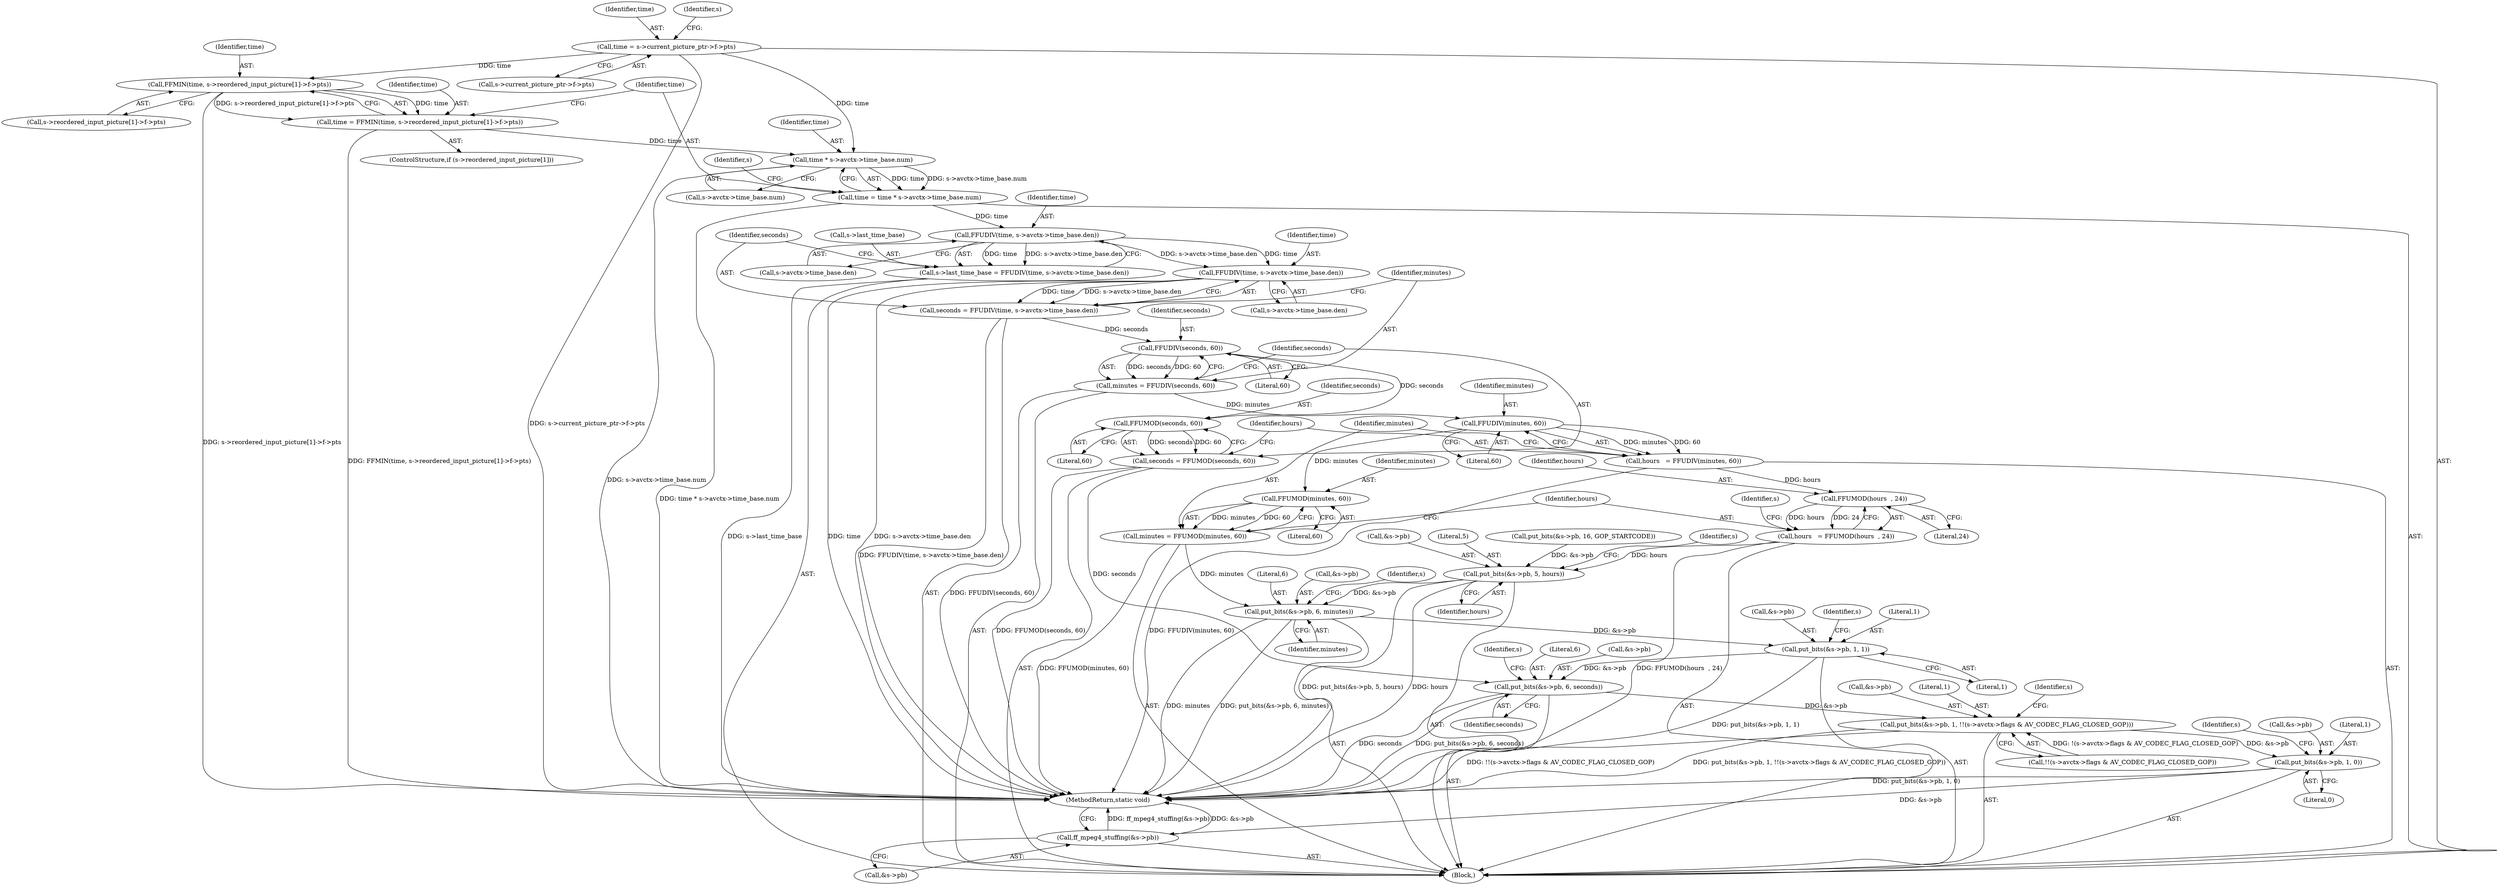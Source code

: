 digraph "0_FFmpeg_e1182fac1afba92a4975917823a5f644bee7e6e8@array" {
"1000139" [label="(Call,FFMIN(time, s->reordered_input_picture[1]->f->pts))"];
"1000122" [label="(Call,time = s->current_picture_ptr->f->pts)"];
"1000137" [label="(Call,time = FFMIN(time, s->reordered_input_picture[1]->f->pts))"];
"1000152" [label="(Call,time * s->avctx->time_base.num)"];
"1000150" [label="(Call,time = time * s->avctx->time_base.num)"];
"1000165" [label="(Call,FFUDIV(time, s->avctx->time_base.den))"];
"1000161" [label="(Call,s->last_time_base = FFUDIV(time, s->avctx->time_base.den))"];
"1000176" [label="(Call,FFUDIV(time, s->avctx->time_base.den))"];
"1000174" [label="(Call,seconds = FFUDIV(time, s->avctx->time_base.den))"];
"1000187" [label="(Call,FFUDIV(seconds, 60))"];
"1000185" [label="(Call,minutes = FFUDIV(seconds, 60))"];
"1000197" [label="(Call,FFUDIV(minutes, 60))"];
"1000195" [label="(Call,hours   = FFUDIV(minutes, 60))"];
"1000207" [label="(Call,FFUMOD(hours  , 24))"];
"1000205" [label="(Call,hours   = FFUMOD(hours  , 24))"];
"1000210" [label="(Call,put_bits(&s->pb, 5, hours))"];
"1000217" [label="(Call,put_bits(&s->pb, 6, minutes))"];
"1000224" [label="(Call,put_bits(&s->pb, 1, 1))"];
"1000231" [label="(Call,put_bits(&s->pb, 6, seconds))"];
"1000238" [label="(Call,put_bits(&s->pb, 1, !!(s->avctx->flags & AV_CODEC_FLAG_CLOSED_GOP)))"];
"1000253" [label="(Call,put_bits(&s->pb, 1, 0))"];
"1000260" [label="(Call,ff_mpeg4_stuffing(&s->pb))"];
"1000202" [label="(Call,FFUMOD(minutes, 60))"];
"1000200" [label="(Call,minutes = FFUMOD(minutes, 60))"];
"1000192" [label="(Call,FFUMOD(seconds, 60))"];
"1000190" [label="(Call,seconds = FFUMOD(seconds, 60))"];
"1000123" [label="(Identifier,time)"];
"1000167" [label="(Call,s->avctx->time_base.den)"];
"1000213" [label="(Identifier,s)"];
"1000223" [label="(Identifier,minutes)"];
"1000137" [label="(Call,time = FFMIN(time, s->reordered_input_picture[1]->f->pts))"];
"1000141" [label="(Call,s->reordered_input_picture[1]->f->pts)"];
"1000191" [label="(Identifier,seconds)"];
"1000150" [label="(Call,time = time * s->avctx->time_base.num)"];
"1000140" [label="(Identifier,time)"];
"1000220" [label="(Identifier,s)"];
"1000162" [label="(Call,s->last_time_base)"];
"1000206" [label="(Identifier,hours)"];
"1000187" [label="(Call,FFUDIV(seconds, 60))"];
"1000244" [label="(Call,!!(s->avctx->flags & AV_CODEC_FLAG_CLOSED_GOP))"];
"1000196" [label="(Identifier,hours)"];
"1000230" [label="(Literal,1)"];
"1000185" [label="(Call,minutes = FFUDIV(seconds, 60))"];
"1000139" [label="(Call,FFMIN(time, s->reordered_input_picture[1]->f->pts))"];
"1000211" [label="(Call,&s->pb)"];
"1000178" [label="(Call,s->avctx->time_base.den)"];
"1000263" [label="(Identifier,s)"];
"1000199" [label="(Literal,60)"];
"1000207" [label="(Call,FFUMOD(hours  , 24))"];
"1000193" [label="(Identifier,seconds)"];
"1000131" [label="(ControlStructure,if (s->reordered_input_picture[1]))"];
"1000175" [label="(Identifier,seconds)"];
"1000210" [label="(Call,put_bits(&s->pb, 5, hours))"];
"1000194" [label="(Literal,60)"];
"1000163" [label="(Identifier,s)"];
"1000190" [label="(Call,seconds = FFUMOD(seconds, 60))"];
"1000231" [label="(Call,put_bits(&s->pb, 6, seconds))"];
"1000134" [label="(Identifier,s)"];
"1000217" [label="(Call,put_bits(&s->pb, 6, minutes))"];
"1000259" [label="(Literal,0)"];
"1000234" [label="(Identifier,s)"];
"1000265" [label="(MethodReturn,static void)"];
"1000192" [label="(Call,FFUMOD(seconds, 60))"];
"1000202" [label="(Call,FFUMOD(minutes, 60))"];
"1000229" [label="(Literal,1)"];
"1000225" [label="(Call,&s->pb)"];
"1000186" [label="(Identifier,minutes)"];
"1000215" [label="(Literal,5)"];
"1000241" [label="(Identifier,s)"];
"1000236" [label="(Literal,6)"];
"1000208" [label="(Identifier,hours)"];
"1000232" [label="(Call,&s->pb)"];
"1000138" [label="(Identifier,time)"];
"1000261" [label="(Call,&s->pb)"];
"1000243" [label="(Literal,1)"];
"1000103" [label="(Block,)"];
"1000151" [label="(Identifier,time)"];
"1000237" [label="(Identifier,seconds)"];
"1000189" [label="(Literal,60)"];
"1000201" [label="(Identifier,minutes)"];
"1000166" [label="(Identifier,time)"];
"1000209" [label="(Literal,24)"];
"1000154" [label="(Call,s->avctx->time_base.num)"];
"1000177" [label="(Identifier,time)"];
"1000122" [label="(Call,time = s->current_picture_ptr->f->pts)"];
"1000253" [label="(Call,put_bits(&s->pb, 1, 0))"];
"1000238" [label="(Call,put_bits(&s->pb, 1, !!(s->avctx->flags & AV_CODEC_FLAG_CLOSED_GOP)))"];
"1000205" [label="(Call,hours   = FFUMOD(hours  , 24))"];
"1000161" [label="(Call,s->last_time_base = FFUDIV(time, s->avctx->time_base.den))"];
"1000254" [label="(Call,&s->pb)"];
"1000204" [label="(Literal,60)"];
"1000256" [label="(Identifier,s)"];
"1000203" [label="(Identifier,minutes)"];
"1000153" [label="(Identifier,time)"];
"1000152" [label="(Call,time * s->avctx->time_base.num)"];
"1000198" [label="(Identifier,minutes)"];
"1000174" [label="(Call,seconds = FFUDIV(time, s->avctx->time_base.den))"];
"1000115" [label="(Call,put_bits(&s->pb, 16, GOP_STARTCODE))"];
"1000224" [label="(Call,put_bits(&s->pb, 1, 1))"];
"1000195" [label="(Call,hours   = FFUDIV(minutes, 60))"];
"1000239" [label="(Call,&s->pb)"];
"1000176" [label="(Call,FFUDIV(time, s->avctx->time_base.den))"];
"1000165" [label="(Call,FFUDIV(time, s->avctx->time_base.den))"];
"1000188" [label="(Identifier,seconds)"];
"1000222" [label="(Literal,6)"];
"1000200" [label="(Call,minutes = FFUMOD(minutes, 60))"];
"1000218" [label="(Call,&s->pb)"];
"1000258" [label="(Literal,1)"];
"1000260" [label="(Call,ff_mpeg4_stuffing(&s->pb))"];
"1000197" [label="(Call,FFUDIV(minutes, 60))"];
"1000227" [label="(Identifier,s)"];
"1000216" [label="(Identifier,hours)"];
"1000124" [label="(Call,s->current_picture_ptr->f->pts)"];
"1000139" -> "1000137"  [label="AST: "];
"1000139" -> "1000141"  [label="CFG: "];
"1000140" -> "1000139"  [label="AST: "];
"1000141" -> "1000139"  [label="AST: "];
"1000137" -> "1000139"  [label="CFG: "];
"1000139" -> "1000265"  [label="DDG: s->reordered_input_picture[1]->f->pts"];
"1000139" -> "1000137"  [label="DDG: time"];
"1000139" -> "1000137"  [label="DDG: s->reordered_input_picture[1]->f->pts"];
"1000122" -> "1000139"  [label="DDG: time"];
"1000122" -> "1000103"  [label="AST: "];
"1000122" -> "1000124"  [label="CFG: "];
"1000123" -> "1000122"  [label="AST: "];
"1000124" -> "1000122"  [label="AST: "];
"1000134" -> "1000122"  [label="CFG: "];
"1000122" -> "1000265"  [label="DDG: s->current_picture_ptr->f->pts"];
"1000122" -> "1000152"  [label="DDG: time"];
"1000137" -> "1000131"  [label="AST: "];
"1000138" -> "1000137"  [label="AST: "];
"1000151" -> "1000137"  [label="CFG: "];
"1000137" -> "1000265"  [label="DDG: FFMIN(time, s->reordered_input_picture[1]->f->pts)"];
"1000137" -> "1000152"  [label="DDG: time"];
"1000152" -> "1000150"  [label="AST: "];
"1000152" -> "1000154"  [label="CFG: "];
"1000153" -> "1000152"  [label="AST: "];
"1000154" -> "1000152"  [label="AST: "];
"1000150" -> "1000152"  [label="CFG: "];
"1000152" -> "1000265"  [label="DDG: s->avctx->time_base.num"];
"1000152" -> "1000150"  [label="DDG: time"];
"1000152" -> "1000150"  [label="DDG: s->avctx->time_base.num"];
"1000150" -> "1000103"  [label="AST: "];
"1000151" -> "1000150"  [label="AST: "];
"1000163" -> "1000150"  [label="CFG: "];
"1000150" -> "1000265"  [label="DDG: time * s->avctx->time_base.num"];
"1000150" -> "1000165"  [label="DDG: time"];
"1000165" -> "1000161"  [label="AST: "];
"1000165" -> "1000167"  [label="CFG: "];
"1000166" -> "1000165"  [label="AST: "];
"1000167" -> "1000165"  [label="AST: "];
"1000161" -> "1000165"  [label="CFG: "];
"1000165" -> "1000161"  [label="DDG: time"];
"1000165" -> "1000161"  [label="DDG: s->avctx->time_base.den"];
"1000165" -> "1000176"  [label="DDG: time"];
"1000165" -> "1000176"  [label="DDG: s->avctx->time_base.den"];
"1000161" -> "1000103"  [label="AST: "];
"1000162" -> "1000161"  [label="AST: "];
"1000175" -> "1000161"  [label="CFG: "];
"1000161" -> "1000265"  [label="DDG: s->last_time_base"];
"1000176" -> "1000174"  [label="AST: "];
"1000176" -> "1000178"  [label="CFG: "];
"1000177" -> "1000176"  [label="AST: "];
"1000178" -> "1000176"  [label="AST: "];
"1000174" -> "1000176"  [label="CFG: "];
"1000176" -> "1000265"  [label="DDG: s->avctx->time_base.den"];
"1000176" -> "1000265"  [label="DDG: time"];
"1000176" -> "1000174"  [label="DDG: time"];
"1000176" -> "1000174"  [label="DDG: s->avctx->time_base.den"];
"1000174" -> "1000103"  [label="AST: "];
"1000175" -> "1000174"  [label="AST: "];
"1000186" -> "1000174"  [label="CFG: "];
"1000174" -> "1000265"  [label="DDG: FFUDIV(time, s->avctx->time_base.den)"];
"1000174" -> "1000187"  [label="DDG: seconds"];
"1000187" -> "1000185"  [label="AST: "];
"1000187" -> "1000189"  [label="CFG: "];
"1000188" -> "1000187"  [label="AST: "];
"1000189" -> "1000187"  [label="AST: "];
"1000185" -> "1000187"  [label="CFG: "];
"1000187" -> "1000185"  [label="DDG: seconds"];
"1000187" -> "1000185"  [label="DDG: 60"];
"1000187" -> "1000192"  [label="DDG: seconds"];
"1000185" -> "1000103"  [label="AST: "];
"1000186" -> "1000185"  [label="AST: "];
"1000191" -> "1000185"  [label="CFG: "];
"1000185" -> "1000265"  [label="DDG: FFUDIV(seconds, 60)"];
"1000185" -> "1000197"  [label="DDG: minutes"];
"1000197" -> "1000195"  [label="AST: "];
"1000197" -> "1000199"  [label="CFG: "];
"1000198" -> "1000197"  [label="AST: "];
"1000199" -> "1000197"  [label="AST: "];
"1000195" -> "1000197"  [label="CFG: "];
"1000197" -> "1000195"  [label="DDG: minutes"];
"1000197" -> "1000195"  [label="DDG: 60"];
"1000197" -> "1000202"  [label="DDG: minutes"];
"1000195" -> "1000103"  [label="AST: "];
"1000196" -> "1000195"  [label="AST: "];
"1000201" -> "1000195"  [label="CFG: "];
"1000195" -> "1000265"  [label="DDG: FFUDIV(minutes, 60)"];
"1000195" -> "1000207"  [label="DDG: hours"];
"1000207" -> "1000205"  [label="AST: "];
"1000207" -> "1000209"  [label="CFG: "];
"1000208" -> "1000207"  [label="AST: "];
"1000209" -> "1000207"  [label="AST: "];
"1000205" -> "1000207"  [label="CFG: "];
"1000207" -> "1000205"  [label="DDG: hours"];
"1000207" -> "1000205"  [label="DDG: 24"];
"1000205" -> "1000103"  [label="AST: "];
"1000206" -> "1000205"  [label="AST: "];
"1000213" -> "1000205"  [label="CFG: "];
"1000205" -> "1000265"  [label="DDG: FFUMOD(hours  , 24)"];
"1000205" -> "1000210"  [label="DDG: hours"];
"1000210" -> "1000103"  [label="AST: "];
"1000210" -> "1000216"  [label="CFG: "];
"1000211" -> "1000210"  [label="AST: "];
"1000215" -> "1000210"  [label="AST: "];
"1000216" -> "1000210"  [label="AST: "];
"1000220" -> "1000210"  [label="CFG: "];
"1000210" -> "1000265"  [label="DDG: put_bits(&s->pb, 5, hours)"];
"1000210" -> "1000265"  [label="DDG: hours"];
"1000115" -> "1000210"  [label="DDG: &s->pb"];
"1000210" -> "1000217"  [label="DDG: &s->pb"];
"1000217" -> "1000103"  [label="AST: "];
"1000217" -> "1000223"  [label="CFG: "];
"1000218" -> "1000217"  [label="AST: "];
"1000222" -> "1000217"  [label="AST: "];
"1000223" -> "1000217"  [label="AST: "];
"1000227" -> "1000217"  [label="CFG: "];
"1000217" -> "1000265"  [label="DDG: minutes"];
"1000217" -> "1000265"  [label="DDG: put_bits(&s->pb, 6, minutes)"];
"1000200" -> "1000217"  [label="DDG: minutes"];
"1000217" -> "1000224"  [label="DDG: &s->pb"];
"1000224" -> "1000103"  [label="AST: "];
"1000224" -> "1000230"  [label="CFG: "];
"1000225" -> "1000224"  [label="AST: "];
"1000229" -> "1000224"  [label="AST: "];
"1000230" -> "1000224"  [label="AST: "];
"1000234" -> "1000224"  [label="CFG: "];
"1000224" -> "1000265"  [label="DDG: put_bits(&s->pb, 1, 1)"];
"1000224" -> "1000231"  [label="DDG: &s->pb"];
"1000231" -> "1000103"  [label="AST: "];
"1000231" -> "1000237"  [label="CFG: "];
"1000232" -> "1000231"  [label="AST: "];
"1000236" -> "1000231"  [label="AST: "];
"1000237" -> "1000231"  [label="AST: "];
"1000241" -> "1000231"  [label="CFG: "];
"1000231" -> "1000265"  [label="DDG: put_bits(&s->pb, 6, seconds)"];
"1000231" -> "1000265"  [label="DDG: seconds"];
"1000190" -> "1000231"  [label="DDG: seconds"];
"1000231" -> "1000238"  [label="DDG: &s->pb"];
"1000238" -> "1000103"  [label="AST: "];
"1000238" -> "1000244"  [label="CFG: "];
"1000239" -> "1000238"  [label="AST: "];
"1000243" -> "1000238"  [label="AST: "];
"1000244" -> "1000238"  [label="AST: "];
"1000256" -> "1000238"  [label="CFG: "];
"1000238" -> "1000265"  [label="DDG: put_bits(&s->pb, 1, !!(s->avctx->flags & AV_CODEC_FLAG_CLOSED_GOP))"];
"1000238" -> "1000265"  [label="DDG: !!(s->avctx->flags & AV_CODEC_FLAG_CLOSED_GOP)"];
"1000244" -> "1000238"  [label="DDG: !(s->avctx->flags & AV_CODEC_FLAG_CLOSED_GOP)"];
"1000238" -> "1000253"  [label="DDG: &s->pb"];
"1000253" -> "1000103"  [label="AST: "];
"1000253" -> "1000259"  [label="CFG: "];
"1000254" -> "1000253"  [label="AST: "];
"1000258" -> "1000253"  [label="AST: "];
"1000259" -> "1000253"  [label="AST: "];
"1000263" -> "1000253"  [label="CFG: "];
"1000253" -> "1000265"  [label="DDG: put_bits(&s->pb, 1, 0)"];
"1000253" -> "1000260"  [label="DDG: &s->pb"];
"1000260" -> "1000103"  [label="AST: "];
"1000260" -> "1000261"  [label="CFG: "];
"1000261" -> "1000260"  [label="AST: "];
"1000265" -> "1000260"  [label="CFG: "];
"1000260" -> "1000265"  [label="DDG: ff_mpeg4_stuffing(&s->pb)"];
"1000260" -> "1000265"  [label="DDG: &s->pb"];
"1000202" -> "1000200"  [label="AST: "];
"1000202" -> "1000204"  [label="CFG: "];
"1000203" -> "1000202"  [label="AST: "];
"1000204" -> "1000202"  [label="AST: "];
"1000200" -> "1000202"  [label="CFG: "];
"1000202" -> "1000200"  [label="DDG: minutes"];
"1000202" -> "1000200"  [label="DDG: 60"];
"1000200" -> "1000103"  [label="AST: "];
"1000201" -> "1000200"  [label="AST: "];
"1000206" -> "1000200"  [label="CFG: "];
"1000200" -> "1000265"  [label="DDG: FFUMOD(minutes, 60)"];
"1000192" -> "1000190"  [label="AST: "];
"1000192" -> "1000194"  [label="CFG: "];
"1000193" -> "1000192"  [label="AST: "];
"1000194" -> "1000192"  [label="AST: "];
"1000190" -> "1000192"  [label="CFG: "];
"1000192" -> "1000190"  [label="DDG: seconds"];
"1000192" -> "1000190"  [label="DDG: 60"];
"1000190" -> "1000103"  [label="AST: "];
"1000191" -> "1000190"  [label="AST: "];
"1000196" -> "1000190"  [label="CFG: "];
"1000190" -> "1000265"  [label="DDG: FFUMOD(seconds, 60)"];
}
